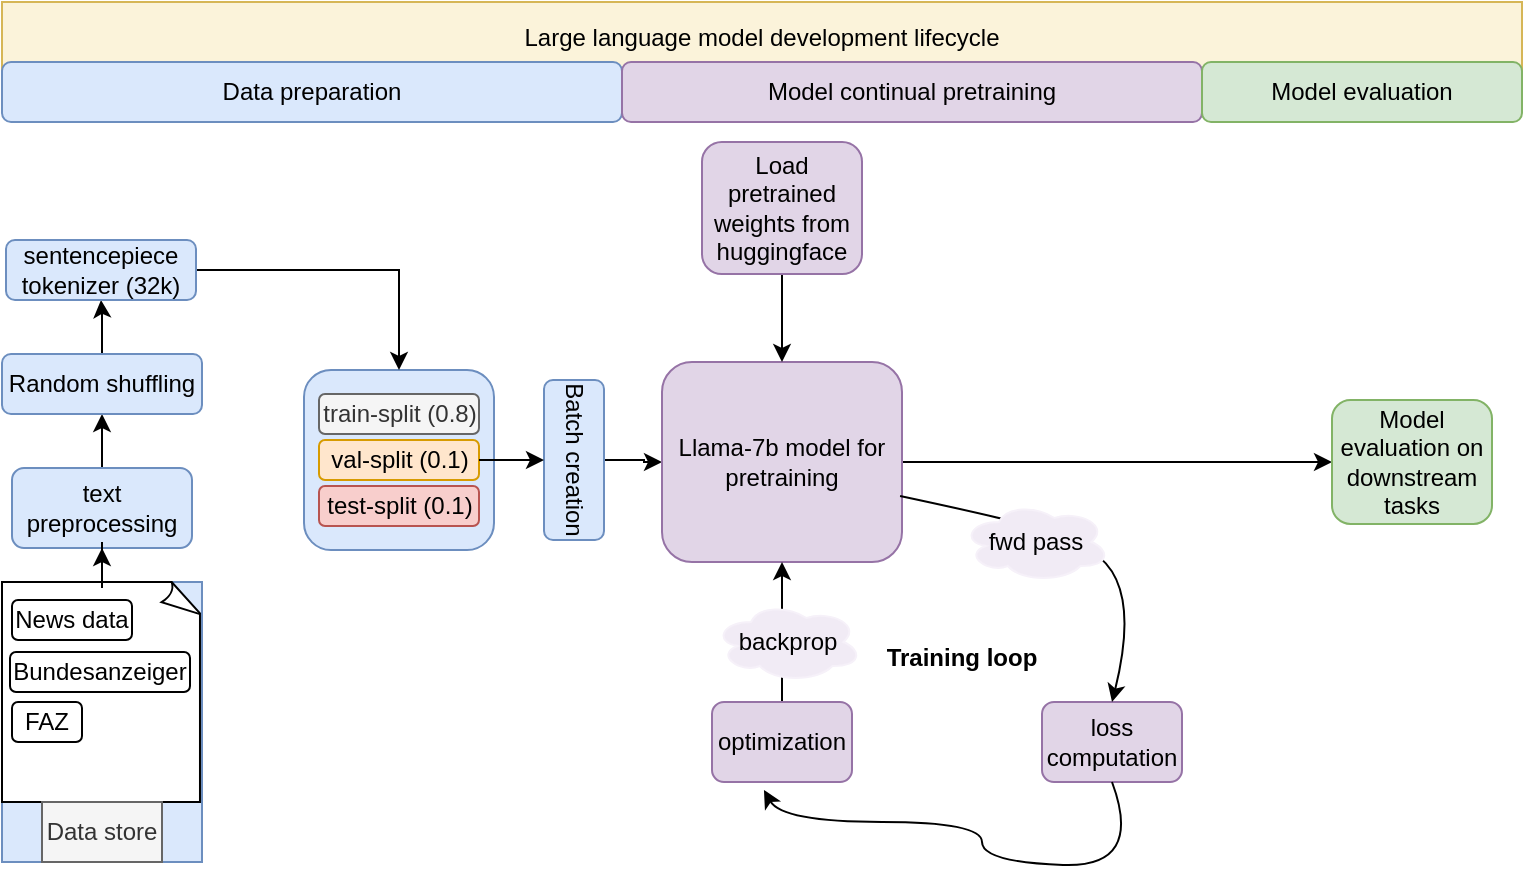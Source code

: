 <mxfile version="22.1.18" type="github" pages="4">
  <diagram name="Page-1" id="IySvEpAe-FdJJma4Mca-">
    <mxGraphModel dx="954" dy="618" grid="1" gridSize="10" guides="1" tooltips="1" connect="1" arrows="1" fold="1" page="1" pageScale="1" pageWidth="850" pageHeight="1100" math="0" shadow="0">
      <root>
        <mxCell id="0" />
        <mxCell id="1" parent="0" />
        <mxCell id="gMrvczcp74hVCznomURD-35" value="" style="edgeStyle=orthogonalEdgeStyle;rounded=0;orthogonalLoop=1;jettySize=auto;html=1;" parent="1" source="gMrvczcp74hVCznomURD-1" target="gMrvczcp74hVCznomURD-13" edge="1">
          <mxGeometry relative="1" as="geometry" />
        </mxCell>
        <mxCell id="gMrvczcp74hVCznomURD-1" value="Batch creation" style="rounded=1;whiteSpace=wrap;html=1;fillColor=#dae8fc;strokeColor=#6c8ebf;rotation=90;" parent="1" vertex="1">
          <mxGeometry x="286" y="434" width="80" height="30" as="geometry" />
        </mxCell>
        <mxCell id="gMrvczcp74hVCznomURD-32" value="" style="edgeStyle=orthogonalEdgeStyle;rounded=0;orthogonalLoop=1;jettySize=auto;html=1;" parent="1" source="gMrvczcp74hVCznomURD-2" target="gMrvczcp74hVCznomURD-12" edge="1">
          <mxGeometry relative="1" as="geometry" />
        </mxCell>
        <mxCell id="gMrvczcp74hVCznomURD-2" value="text preprocessing" style="rounded=1;whiteSpace=wrap;html=1;fillColor=#dae8fc;strokeColor=#6c8ebf;" parent="1" vertex="1">
          <mxGeometry x="45" y="453" width="90" height="40" as="geometry" />
        </mxCell>
        <mxCell id="gMrvczcp74hVCznomURD-11" value="" style="group;fillColor=#dae8fc;strokeColor=#6c8ebf;" parent="1" vertex="1" connectable="0">
          <mxGeometry x="40" y="510" width="100" height="140" as="geometry" />
        </mxCell>
        <mxCell id="gMrvczcp74hVCznomURD-3" value="" style="whiteSpace=wrap;html=1;shape=mxgraph.basic.document" parent="gMrvczcp74hVCznomURD-11" vertex="1">
          <mxGeometry width="100" height="110" as="geometry" />
        </mxCell>
        <mxCell id="gMrvczcp74hVCznomURD-4" value="News data" style="rounded=1;whiteSpace=wrap;html=1;" parent="gMrvczcp74hVCznomURD-11" vertex="1">
          <mxGeometry x="5" y="9" width="60" height="20" as="geometry" />
        </mxCell>
        <mxCell id="gMrvczcp74hVCznomURD-5" value="Bundesanzeiger" style="rounded=1;whiteSpace=wrap;html=1;" parent="gMrvczcp74hVCznomURD-11" vertex="1">
          <mxGeometry x="4" y="35" width="90" height="20" as="geometry" />
        </mxCell>
        <mxCell id="gMrvczcp74hVCznomURD-6" value="FAZ" style="rounded=1;whiteSpace=wrap;html=1;" parent="gMrvczcp74hVCznomURD-11" vertex="1">
          <mxGeometry x="5" y="60" width="35" height="20" as="geometry" />
        </mxCell>
        <mxCell id="gMrvczcp74hVCznomURD-10" value="Data store" style="rounded=0;whiteSpace=wrap;html=1;fillColor=#f5f5f5;fontColor=#333333;strokeColor=#666666;" parent="gMrvczcp74hVCznomURD-11" vertex="1">
          <mxGeometry x="20" y="110" width="60" height="30" as="geometry" />
        </mxCell>
        <mxCell id="gMrvczcp74hVCznomURD-33" value="" style="edgeStyle=orthogonalEdgeStyle;rounded=0;orthogonalLoop=1;jettySize=auto;html=1;" parent="1" source="gMrvczcp74hVCznomURD-12" target="gMrvczcp74hVCznomURD-21" edge="1">
          <mxGeometry relative="1" as="geometry" />
        </mxCell>
        <mxCell id="gMrvczcp74hVCznomURD-12" value="Random shuffling" style="rounded=1;whiteSpace=wrap;html=1;fillColor=#dae8fc;strokeColor=#6c8ebf;" parent="1" vertex="1">
          <mxGeometry x="40" y="396" width="100" height="30" as="geometry" />
        </mxCell>
        <mxCell id="gMrvczcp74hVCznomURD-26" style="edgeStyle=orthogonalEdgeStyle;rounded=0;orthogonalLoop=1;jettySize=auto;html=1;" parent="1" source="gMrvczcp74hVCznomURD-13" target="gMrvczcp74hVCznomURD-14" edge="1">
          <mxGeometry relative="1" as="geometry" />
        </mxCell>
        <mxCell id="gMrvczcp74hVCznomURD-13" value="Llama-7b model for pretraining" style="rounded=1;whiteSpace=wrap;html=1;fillColor=#e1d5e7;strokeColor=#9673a6;" parent="1" vertex="1">
          <mxGeometry x="370" y="400" width="120" height="100" as="geometry" />
        </mxCell>
        <mxCell id="gMrvczcp74hVCznomURD-14" value="Model evaluation on downstream tasks" style="rounded=1;whiteSpace=wrap;html=1;fillColor=#d5e8d4;strokeColor=#82b366;" parent="1" vertex="1">
          <mxGeometry x="705" y="419" width="80" height="62" as="geometry" />
        </mxCell>
        <mxCell id="gMrvczcp74hVCznomURD-15" value="" style="rounded=1;whiteSpace=wrap;html=1;fillColor=#dae8fc;strokeColor=#6c8ebf;" parent="1" vertex="1">
          <mxGeometry x="191" y="404" width="95" height="90" as="geometry" />
        </mxCell>
        <mxCell id="gMrvczcp74hVCznomURD-19" value="" style="group" parent="1" vertex="1" connectable="0">
          <mxGeometry x="198.5" y="416" width="80" height="66" as="geometry" />
        </mxCell>
        <mxCell id="gMrvczcp74hVCznomURD-16" value="train-split (0.8)" style="rounded=1;whiteSpace=wrap;html=1;fillColor=#f5f5f5;strokeColor=#666666;fontColor=#333333;" parent="gMrvczcp74hVCznomURD-19" vertex="1">
          <mxGeometry width="80" height="20" as="geometry" />
        </mxCell>
        <mxCell id="gMrvczcp74hVCznomURD-17" value="val-split (0.1)" style="rounded=1;whiteSpace=wrap;html=1;fillColor=#ffe6cc;strokeColor=#d79b00;" parent="gMrvczcp74hVCznomURD-19" vertex="1">
          <mxGeometry y="23" width="80" height="20" as="geometry" />
        </mxCell>
        <mxCell id="gMrvczcp74hVCznomURD-18" value="test-split (0.1)" style="rounded=1;whiteSpace=wrap;html=1;fillColor=#f8cecc;strokeColor=#b85450;" parent="gMrvczcp74hVCznomURD-19" vertex="1">
          <mxGeometry y="46" width="80" height="20" as="geometry" />
        </mxCell>
        <mxCell id="gMrvczcp74hVCznomURD-34" style="edgeStyle=orthogonalEdgeStyle;rounded=0;orthogonalLoop=1;jettySize=auto;html=1;entryX=0.5;entryY=0;entryDx=0;entryDy=0;" parent="1" source="gMrvczcp74hVCznomURD-21" target="gMrvczcp74hVCznomURD-15" edge="1">
          <mxGeometry relative="1" as="geometry" />
        </mxCell>
        <mxCell id="gMrvczcp74hVCznomURD-21" value="sentencepiece tokenizer (32k)" style="rounded=1;whiteSpace=wrap;html=1;fillColor=#dae8fc;strokeColor=#6c8ebf;" parent="1" vertex="1">
          <mxGeometry x="42" y="339" width="95" height="30" as="geometry" />
        </mxCell>
        <mxCell id="gMrvczcp74hVCznomURD-23" value="" style="edgeStyle=orthogonalEdgeStyle;rounded=0;orthogonalLoop=1;jettySize=auto;html=1;" parent="1" source="gMrvczcp74hVCznomURD-17" target="gMrvczcp74hVCznomURD-1" edge="1">
          <mxGeometry relative="1" as="geometry" />
        </mxCell>
        <mxCell id="gMrvczcp74hVCznomURD-25" value="" style="edgeStyle=orthogonalEdgeStyle;rounded=0;orthogonalLoop=1;jettySize=auto;html=1;" parent="1" source="gMrvczcp74hVCznomURD-24" target="gMrvczcp74hVCznomURD-13" edge="1">
          <mxGeometry relative="1" as="geometry" />
        </mxCell>
        <mxCell id="gMrvczcp74hVCznomURD-24" value="Load pretrained weights from huggingface" style="rounded=1;whiteSpace=wrap;html=1;fillColor=#e1d5e7;strokeColor=#9673a6;" parent="1" vertex="1">
          <mxGeometry x="390" y="290" width="80" height="66" as="geometry" />
        </mxCell>
        <mxCell id="gMrvczcp74hVCznomURD-29" value="" style="edgeStyle=orthogonalEdgeStyle;rounded=0;orthogonalLoop=1;jettySize=auto;html=1;" parent="1" source="gMrvczcp74hVCznomURD-3" target="gMrvczcp74hVCznomURD-2" edge="1">
          <mxGeometry relative="1" as="geometry" />
        </mxCell>
        <mxCell id="gMrvczcp74hVCznomURD-37" value="loss computation" style="rounded=1;whiteSpace=wrap;html=1;fillColor=#e1d5e7;strokeColor=#9673a6;" parent="1" vertex="1">
          <mxGeometry x="560" y="570" width="70" height="40" as="geometry" />
        </mxCell>
        <mxCell id="gMrvczcp74hVCznomURD-44" value="" style="edgeStyle=orthogonalEdgeStyle;rounded=0;orthogonalLoop=1;jettySize=auto;html=1;" parent="1" source="gMrvczcp74hVCznomURD-38" target="gMrvczcp74hVCznomURD-13" edge="1">
          <mxGeometry relative="1" as="geometry" />
        </mxCell>
        <mxCell id="gMrvczcp74hVCznomURD-38" value="optimization" style="rounded=1;whiteSpace=wrap;html=1;fillColor=#e1d5e7;strokeColor=#9673a6;" parent="1" vertex="1">
          <mxGeometry x="395" y="570" width="70" height="40" as="geometry" />
        </mxCell>
        <mxCell id="gMrvczcp74hVCznomURD-41" value="" style="curved=1;endArrow=classic;html=1;rounded=0;entryX=0.5;entryY=0;entryDx=0;entryDy=0;exitX=0.992;exitY=0.67;exitDx=0;exitDy=0;exitPerimeter=0;" parent="1" source="gMrvczcp74hVCznomURD-13" target="gMrvczcp74hVCznomURD-37" edge="1">
          <mxGeometry width="50" height="50" relative="1" as="geometry">
            <mxPoint x="400" y="540" as="sourcePoint" />
            <mxPoint x="450" y="490" as="targetPoint" />
            <Array as="points">
              <mxPoint x="550" y="480" />
              <mxPoint x="580" y="490" />
              <mxPoint x="570" y="490" />
              <mxPoint x="560" y="480" />
              <mxPoint x="610" y="510" />
            </Array>
          </mxGeometry>
        </mxCell>
        <mxCell id="gMrvczcp74hVCznomURD-43" value="" style="curved=1;endArrow=classic;html=1;rounded=0;entryX=0.371;entryY=1.1;entryDx=0;entryDy=0;exitX=0.5;exitY=1;exitDx=0;exitDy=0;entryPerimeter=0;" parent="1" source="gMrvczcp74hVCznomURD-37" target="gMrvczcp74hVCznomURD-38" edge="1">
          <mxGeometry width="50" height="50" relative="1" as="geometry">
            <mxPoint x="550" y="640" as="sourcePoint" />
            <mxPoint x="646" y="723" as="targetPoint" />
            <Array as="points">
              <mxPoint x="611" y="653" />
              <mxPoint x="530" y="650" />
              <mxPoint x="530" y="630" />
              <mxPoint x="430" y="630" />
            </Array>
          </mxGeometry>
        </mxCell>
        <mxCell id="gMrvczcp74hVCznomURD-45" value="fwd pass" style="ellipse;shape=cloud;whiteSpace=wrap;html=1;fillColor=#f1ebf5;strokeColor=#f6f1f9;" parent="1" vertex="1">
          <mxGeometry x="520" y="470" width="74" height="40" as="geometry" />
        </mxCell>
        <mxCell id="gMrvczcp74hVCznomURD-46" value="backprop" style="ellipse;shape=cloud;whiteSpace=wrap;html=1;fillColor=#f1ebf5;strokeColor=#f6f1f9;" parent="1" vertex="1">
          <mxGeometry x="396" y="520" width="74" height="40" as="geometry" />
        </mxCell>
        <mxCell id="gMrvczcp74hVCznomURD-51" value="&lt;b&gt;Training loop&lt;/b&gt;" style="text;html=1;strokeColor=none;fillColor=none;align=center;verticalAlign=middle;whiteSpace=wrap;rounded=0;" parent="1" vertex="1">
          <mxGeometry x="480" y="525" width="80" height="45" as="geometry" />
        </mxCell>
        <mxCell id="gMrvczcp74hVCznomURD-54" value="Large language model development lifecycle" style="rounded=0;whiteSpace=wrap;html=1;fillColor=#fbf3da;strokeColor=#d6b656;" parent="1" vertex="1">
          <mxGeometry x="40" y="220" width="760" height="35" as="geometry" />
        </mxCell>
        <mxCell id="gMrvczcp74hVCznomURD-55" value="Data preparation" style="rounded=1;whiteSpace=wrap;html=1;fillColor=#dae8fc;strokeColor=#6c8ebf;" parent="1" vertex="1">
          <mxGeometry x="40" y="250" width="310" height="30" as="geometry" />
        </mxCell>
        <mxCell id="gMrvczcp74hVCznomURD-56" value="Model continual pretraining" style="rounded=1;whiteSpace=wrap;html=1;fillColor=#e1d5e7;strokeColor=#9673a6;" parent="1" vertex="1">
          <mxGeometry x="350" y="250" width="290" height="30" as="geometry" />
        </mxCell>
        <mxCell id="gMrvczcp74hVCznomURD-57" value="Model evaluation" style="rounded=1;whiteSpace=wrap;html=1;fillColor=#d5e8d4;strokeColor=#82b366;" parent="1" vertex="1">
          <mxGeometry x="640" y="250" width="160" height="30" as="geometry" />
        </mxCell>
      </root>
    </mxGraphModel>
  </diagram>
  <diagram id="VhU0kenX7d5pK0Y0SLSK" name="Page-2">
    <mxGraphModel dx="954" dy="618" grid="1" gridSize="10" guides="1" tooltips="1" connect="1" arrows="1" fold="1" page="1" pageScale="1" pageWidth="850" pageHeight="1100" math="0" shadow="0">
      <root>
        <mxCell id="0" />
        <mxCell id="1" parent="0" />
        <mxCell id="w36MJGWVKzYjhwWvzskw-1" value="bugs/new requirements" style="rounded=1;whiteSpace=wrap;html=1;fillColor=#dae8fc;strokeColor=#6c8ebf;" parent="1" vertex="1">
          <mxGeometry x="305" y="410" width="120" height="30" as="geometry" />
        </mxCell>
        <mxCell id="w36MJGWVKzYjhwWvzskw-12" value="" style="edgeStyle=orthogonalEdgeStyle;rounded=0;orthogonalLoop=1;jettySize=auto;html=1;" parent="1" source="w36MJGWVKzYjhwWvzskw-2" target="w36MJGWVKzYjhwWvzskw-7" edge="1">
          <mxGeometry relative="1" as="geometry" />
        </mxCell>
        <mxCell id="w36MJGWVKzYjhwWvzskw-2" value="deployment" style="shape=step;perimeter=stepPerimeter;whiteSpace=wrap;html=1;fixedSize=1;fillColor=#fff2cc;strokeColor=#d6b656;" parent="1" vertex="1">
          <mxGeometry x="379" y="480" width="110" height="30" as="geometry" />
        </mxCell>
        <mxCell id="w36MJGWVKzYjhwWvzskw-4" value="development" style="shape=step;perimeter=stepPerimeter;whiteSpace=wrap;html=1;fixedSize=1;fillColor=#fff2cc;strokeColor=#d6b656;" parent="1" vertex="1">
          <mxGeometry x="158" y="480" width="110" height="30" as="geometry" />
        </mxCell>
        <mxCell id="w36MJGWVKzYjhwWvzskw-6" value="Production" style="swimlane;whiteSpace=wrap;html=1;startSize=20;fillColor=#f8cecc;strokeColor=#b85450;" parent="1" vertex="1">
          <mxGeometry x="500" y="455" width="111" height="80" as="geometry" />
        </mxCell>
        <mxCell id="w36MJGWVKzYjhwWvzskw-7" value="should be live 24/7" style="text;html=1;strokeColor=#9673a6;fillColor=#e1d5e7;align=center;verticalAlign=middle;whiteSpace=wrap;rounded=0;" parent="w36MJGWVKzYjhwWvzskw-6" vertex="1">
          <mxGeometry x="25.5" y="35" width="60" height="30" as="geometry" />
        </mxCell>
        <mxCell id="w36MJGWVKzYjhwWvzskw-8" value="" style="curved=1;endArrow=classic;html=1;rounded=0;exitX=0.5;exitY=0;exitDx=0;exitDy=0;entryX=0;entryY=0.5;entryDx=0;entryDy=0;" parent="1" source="w36MJGWVKzYjhwWvzskw-6" target="w36MJGWVKzYjhwWvzskw-4" edge="1">
          <mxGeometry width="50" height="50" relative="1" as="geometry">
            <mxPoint x="400" y="442" as="sourcePoint" />
            <mxPoint x="100" y="480" as="targetPoint" />
            <Array as="points">
              <mxPoint x="420" y="440" />
              <mxPoint x="260" y="450" />
              <mxPoint x="20" y="480" />
            </Array>
          </mxGeometry>
        </mxCell>
        <mxCell id="w36MJGWVKzYjhwWvzskw-9" value="testing" style="shape=step;perimeter=stepPerimeter;whiteSpace=wrap;html=1;fixedSize=1;fillColor=#fff2cc;strokeColor=#d6b656;" parent="1" vertex="1">
          <mxGeometry x="270" y="480" width="110" height="30" as="geometry" />
        </mxCell>
        <mxCell id="jpaAR6_0hE21Yia7JtqN-1" value="" style="rounded=1;whiteSpace=wrap;html=1;" parent="1" vertex="1">
          <mxGeometry x="360" y="450" width="120" height="60" as="geometry" />
        </mxCell>
      </root>
    </mxGraphModel>
  </diagram>
  <diagram id="lHFg8uuza7OuuN9KAxr2" name="Page-3">
    <mxGraphModel dx="954" dy="618" grid="1" gridSize="10" guides="1" tooltips="1" connect="1" arrows="1" fold="1" page="1" pageScale="1" pageWidth="850" pageHeight="1100" math="0" shadow="0">
      <root>
        <mxCell id="0" />
        <mxCell id="1" parent="0" />
        <mxCell id="KxiuLjv18NoSmCndW4R5-7" style="edgeStyle=orthogonalEdgeStyle;rounded=0;orthogonalLoop=1;jettySize=auto;html=1;entryX=0;entryY=0.5;entryDx=0;entryDy=0;" parent="1" source="KxiuLjv18NoSmCndW4R5-1" target="KxiuLjv18NoSmCndW4R5-2" edge="1">
          <mxGeometry relative="1" as="geometry" />
        </mxCell>
        <mxCell id="KxiuLjv18NoSmCndW4R5-1" value="Data preprocessing" style="rounded=1;whiteSpace=wrap;html=1;fillColor=#dae8fc;strokeColor=#6c8ebf;" parent="1" vertex="1">
          <mxGeometry x="90" y="580" width="150" height="30" as="geometry" />
        </mxCell>
        <mxCell id="KxiuLjv18NoSmCndW4R5-8" style="edgeStyle=orthogonalEdgeStyle;rounded=0;orthogonalLoop=1;jettySize=auto;html=1;entryX=0;entryY=0.5;entryDx=0;entryDy=0;" parent="1" source="KxiuLjv18NoSmCndW4R5-2" target="KxiuLjv18NoSmCndW4R5-6" edge="1">
          <mxGeometry relative="1" as="geometry" />
        </mxCell>
        <mxCell id="KxiuLjv18NoSmCndW4R5-2" value="Model training" style="rounded=1;whiteSpace=wrap;html=1;fillColor=#dae8fc;strokeColor=#6c8ebf;" parent="1" vertex="1">
          <mxGeometry x="270" y="580" width="150" height="30" as="geometry" />
        </mxCell>
        <mxCell id="KxiuLjv18NoSmCndW4R5-3" value="App deployment" style="rounded=1;whiteSpace=wrap;html=1;fillColor=#dae8fc;strokeColor=#6c8ebf;" parent="1" vertex="1">
          <mxGeometry x="630" y="580" width="150" height="30" as="geometry" />
        </mxCell>
        <mxCell id="KxiuLjv18NoSmCndW4R5-4" value="" style="curved=1;endArrow=classic;html=1;rounded=0;" parent="1" edge="1">
          <mxGeometry width="50" height="50" relative="1" as="geometry">
            <mxPoint x="400" y="560" as="sourcePoint" />
            <mxPoint x="800" y="610" as="targetPoint" />
            <Array as="points">
              <mxPoint x="470" y="560" />
              <mxPoint x="760" y="560" />
              <mxPoint x="810" y="580" />
            </Array>
          </mxGeometry>
        </mxCell>
        <mxCell id="KxiuLjv18NoSmCndW4R5-5" value="" style="curved=1;endArrow=classic;html=1;rounded=0;" parent="1" edge="1">
          <mxGeometry width="50" height="50" relative="1" as="geometry">
            <mxPoint x="470" y="560" as="sourcePoint" />
            <mxPoint x="70" y="610" as="targetPoint" />
            <Array as="points">
              <mxPoint x="400" y="560" />
              <mxPoint x="110" y="560" />
              <mxPoint x="60" y="580" />
            </Array>
          </mxGeometry>
        </mxCell>
        <mxCell id="KxiuLjv18NoSmCndW4R5-9" style="edgeStyle=orthogonalEdgeStyle;rounded=0;orthogonalLoop=1;jettySize=auto;html=1;" parent="1" source="KxiuLjv18NoSmCndW4R5-6" target="KxiuLjv18NoSmCndW4R5-3" edge="1">
          <mxGeometry relative="1" as="geometry" />
        </mxCell>
        <mxCell id="KxiuLjv18NoSmCndW4R5-6" value="App development" style="rounded=1;whiteSpace=wrap;html=1;fillColor=#dae8fc;strokeColor=#6c8ebf;" parent="1" vertex="1">
          <mxGeometry x="450" y="580" width="150" height="30" as="geometry" />
        </mxCell>
        <mxCell id="KxiuLjv18NoSmCndW4R5-12" style="edgeStyle=orthogonalEdgeStyle;rounded=0;orthogonalLoop=1;jettySize=auto;html=1;" parent="1" source="KxiuLjv18NoSmCndW4R5-10" edge="1">
          <mxGeometry relative="1" as="geometry">
            <mxPoint x="410" y="560" as="targetPoint" />
          </mxGeometry>
        </mxCell>
        <mxCell id="KxiuLjv18NoSmCndW4R5-10" value="Automation using github action" style="rounded=1;whiteSpace=wrap;html=1;fillColor=#fff2cc;strokeColor=#d6b656;" parent="1" vertex="1">
          <mxGeometry x="190" y="510" width="440" height="30" as="geometry" />
        </mxCell>
      </root>
    </mxGraphModel>
  </diagram>
  <diagram id="-MMizlCMT1Kvn06NCW5a" name="Page-4">
    <mxGraphModel dx="867" dy="562" grid="1" gridSize="10" guides="1" tooltips="1" connect="1" arrows="1" fold="1" page="1" pageScale="1" pageWidth="850" pageHeight="1100" math="0" shadow="0">
      <root>
        <mxCell id="0" />
        <mxCell id="1" parent="0" />
        <mxCell id="n-5a_3RS80aOlKYjF3Cu-2" value="Batch creation" style="rounded=1;whiteSpace=wrap;html=1;fillColor=#dae8fc;strokeColor=#6c8ebf;rotation=90;" vertex="1" parent="1">
          <mxGeometry x="286" y="406" width="80" height="30" as="geometry" />
        </mxCell>
        <mxCell id="n-5a_3RS80aOlKYjF3Cu-3" value="" style="edgeStyle=orthogonalEdgeStyle;rounded=0;orthogonalLoop=1;jettySize=auto;html=1;" edge="1" parent="1" source="n-5a_3RS80aOlKYjF3Cu-4" target="n-5a_3RS80aOlKYjF3Cu-6">
          <mxGeometry relative="1" as="geometry" />
        </mxCell>
        <mxCell id="n-5a_3RS80aOlKYjF3Cu-4" value="text preprocessing" style="rounded=1;whiteSpace=wrap;html=1;fillColor=#dae8fc;strokeColor=#6c8ebf;" vertex="1" parent="1">
          <mxGeometry x="52.5" y="420" width="90" height="40" as="geometry" />
        </mxCell>
        <mxCell id="n-5a_3RS80aOlKYjF3Cu-5" value="" style="edgeStyle=orthogonalEdgeStyle;rounded=0;orthogonalLoop=1;jettySize=auto;html=1;" edge="1" parent="1" source="n-5a_3RS80aOlKYjF3Cu-6" target="n-5a_3RS80aOlKYjF3Cu-16">
          <mxGeometry relative="1" as="geometry" />
        </mxCell>
        <mxCell id="n-5a_3RS80aOlKYjF3Cu-6" value="Random shuffling" style="rounded=1;whiteSpace=wrap;html=1;fillColor=#dae8fc;strokeColor=#6c8ebf;" vertex="1" parent="1">
          <mxGeometry x="47.5" y="363" width="100" height="30" as="geometry" />
        </mxCell>
        <mxCell id="n-5a_3RS80aOlKYjF3Cu-7" style="edgeStyle=orthogonalEdgeStyle;rounded=0;orthogonalLoop=1;jettySize=auto;html=1;" edge="1" parent="1" source="n-5a_3RS80aOlKYjF3Cu-8" target="n-5a_3RS80aOlKYjF3Cu-9">
          <mxGeometry relative="1" as="geometry">
            <Array as="points">
              <mxPoint x="550" y="328" />
              <mxPoint x="550" y="328" />
            </Array>
          </mxGeometry>
        </mxCell>
        <mxCell id="n-5a_3RS80aOlKYjF3Cu-8" value="Encoder model" style="rounded=1;whiteSpace=wrap;html=1;fillColor=#e1d5e7;strokeColor=#9673a6;" vertex="1" parent="1">
          <mxGeometry x="377.5" y="297" width="120" height="100" as="geometry" />
        </mxCell>
        <mxCell id="n-5a_3RS80aOlKYjF3Cu-9" value="Model evaluation on test data" style="rounded=1;whiteSpace=wrap;html=1;fillColor=#d5e8d4;strokeColor=#82b366;" vertex="1" parent="1">
          <mxGeometry x="690" y="297" width="80" height="62" as="geometry" />
        </mxCell>
        <mxCell id="n-5a_3RS80aOlKYjF3Cu-10" value="" style="rounded=1;whiteSpace=wrap;html=1;fillColor=#dae8fc;strokeColor=#6c8ebf;" vertex="1" parent="1">
          <mxGeometry x="177.5" y="376" width="95" height="90" as="geometry" />
        </mxCell>
        <mxCell id="n-5a_3RS80aOlKYjF3Cu-11" value="" style="group" vertex="1" connectable="0" parent="1">
          <mxGeometry x="185" y="388" width="80" height="66" as="geometry" />
        </mxCell>
        <mxCell id="n-5a_3RS80aOlKYjF3Cu-12" value="train-split (0.8)" style="rounded=1;whiteSpace=wrap;html=1;fillColor=#f5f5f5;strokeColor=#666666;fontColor=#333333;" vertex="1" parent="n-5a_3RS80aOlKYjF3Cu-11">
          <mxGeometry width="80" height="20" as="geometry" />
        </mxCell>
        <mxCell id="n-5a_3RS80aOlKYjF3Cu-13" value="val-split (0.1)" style="rounded=1;whiteSpace=wrap;html=1;fillColor=#ffe6cc;strokeColor=#d79b00;" vertex="1" parent="n-5a_3RS80aOlKYjF3Cu-11">
          <mxGeometry y="23" width="80" height="20" as="geometry" />
        </mxCell>
        <mxCell id="n-5a_3RS80aOlKYjF3Cu-14" value="test-split (0.1)" style="rounded=1;whiteSpace=wrap;html=1;fillColor=#f8cecc;strokeColor=#b85450;" vertex="1" parent="n-5a_3RS80aOlKYjF3Cu-11">
          <mxGeometry y="46" width="80" height="20" as="geometry" />
        </mxCell>
        <mxCell id="n-5a_3RS80aOlKYjF3Cu-15" style="edgeStyle=orthogonalEdgeStyle;rounded=0;orthogonalLoop=1;jettySize=auto;html=1;entryX=0.5;entryY=0;entryDx=0;entryDy=0;" edge="1" parent="1" source="n-5a_3RS80aOlKYjF3Cu-16" target="n-5a_3RS80aOlKYjF3Cu-10">
          <mxGeometry relative="1" as="geometry" />
        </mxCell>
        <mxCell id="n-5a_3RS80aOlKYjF3Cu-16" value="tokenizer" style="rounded=1;whiteSpace=wrap;html=1;fillColor=#dae8fc;strokeColor=#6c8ebf;" vertex="1" parent="1">
          <mxGeometry x="49.5" y="306" width="95" height="30" as="geometry" />
        </mxCell>
        <mxCell id="n-5a_3RS80aOlKYjF3Cu-17" value="" style="edgeStyle=orthogonalEdgeStyle;rounded=0;orthogonalLoop=1;jettySize=auto;html=1;" edge="1" parent="1" source="n-5a_3RS80aOlKYjF3Cu-13" target="n-5a_3RS80aOlKYjF3Cu-2">
          <mxGeometry relative="1" as="geometry" />
        </mxCell>
        <mxCell id="n-5a_3RS80aOlKYjF3Cu-19" value="loss computation" style="rounded=1;whiteSpace=wrap;html=1;fillColor=#e1d5e7;strokeColor=#9673a6;" vertex="1" parent="1">
          <mxGeometry x="567.5" y="467" width="70" height="40" as="geometry" />
        </mxCell>
        <mxCell id="n-5a_3RS80aOlKYjF3Cu-20" value="" style="edgeStyle=orthogonalEdgeStyle;rounded=0;orthogonalLoop=1;jettySize=auto;html=1;" edge="1" parent="1" source="n-5a_3RS80aOlKYjF3Cu-21" target="n-5a_3RS80aOlKYjF3Cu-8">
          <mxGeometry relative="1" as="geometry" />
        </mxCell>
        <mxCell id="n-5a_3RS80aOlKYjF3Cu-21" value="optimization" style="rounded=1;whiteSpace=wrap;html=1;fillColor=#e1d5e7;strokeColor=#9673a6;" vertex="1" parent="1">
          <mxGeometry x="402.5" y="467" width="70" height="40" as="geometry" />
        </mxCell>
        <mxCell id="n-5a_3RS80aOlKYjF3Cu-22" value="" style="curved=1;endArrow=classic;html=1;rounded=0;entryX=0.5;entryY=0;entryDx=0;entryDy=0;exitX=0.992;exitY=0.67;exitDx=0;exitDy=0;exitPerimeter=0;" edge="1" parent="1" source="n-5a_3RS80aOlKYjF3Cu-8" target="n-5a_3RS80aOlKYjF3Cu-19">
          <mxGeometry width="50" height="50" relative="1" as="geometry">
            <mxPoint x="407.5" y="437" as="sourcePoint" />
            <mxPoint x="457.5" y="387" as="targetPoint" />
            <Array as="points">
              <mxPoint x="557.5" y="377" />
              <mxPoint x="587.5" y="387" />
              <mxPoint x="577.5" y="387" />
              <mxPoint x="567.5" y="377" />
              <mxPoint x="617.5" y="407" />
            </Array>
          </mxGeometry>
        </mxCell>
        <mxCell id="n-5a_3RS80aOlKYjF3Cu-23" value="" style="curved=1;endArrow=classic;html=1;rounded=0;entryX=0.371;entryY=1.1;entryDx=0;entryDy=0;exitX=0.5;exitY=1;exitDx=0;exitDy=0;entryPerimeter=0;" edge="1" parent="1" source="n-5a_3RS80aOlKYjF3Cu-19" target="n-5a_3RS80aOlKYjF3Cu-21">
          <mxGeometry width="50" height="50" relative="1" as="geometry">
            <mxPoint x="557.5" y="537" as="sourcePoint" />
            <mxPoint x="653.5" y="620" as="targetPoint" />
            <Array as="points">
              <mxPoint x="618.5" y="550" />
              <mxPoint x="537.5" y="547" />
              <mxPoint x="537.5" y="527" />
              <mxPoint x="437.5" y="527" />
            </Array>
          </mxGeometry>
        </mxCell>
        <mxCell id="n-5a_3RS80aOlKYjF3Cu-24" value="fwd pass" style="ellipse;shape=cloud;whiteSpace=wrap;html=1;fillColor=#f1ebf5;strokeColor=#f6f1f9;" vertex="1" parent="1">
          <mxGeometry x="527.5" y="367" width="74" height="40" as="geometry" />
        </mxCell>
        <mxCell id="n-5a_3RS80aOlKYjF3Cu-25" value="backprop" style="ellipse;shape=cloud;whiteSpace=wrap;html=1;fillColor=#f1ebf5;strokeColor=#f6f1f9;" vertex="1" parent="1">
          <mxGeometry x="403.5" y="417" width="74" height="40" as="geometry" />
        </mxCell>
        <mxCell id="n-5a_3RS80aOlKYjF3Cu-26" value="&lt;b&gt;Training loop&lt;/b&gt;" style="text;html=1;strokeColor=none;fillColor=none;align=center;verticalAlign=middle;whiteSpace=wrap;rounded=0;" vertex="1" parent="1">
          <mxGeometry x="487.5" y="422" width="80" height="45" as="geometry" />
        </mxCell>
        <mxCell id="n-5a_3RS80aOlKYjF3Cu-27" value="Recommender system development lifecycle" style="rounded=0;whiteSpace=wrap;html=1;fillColor=#fbf3da;strokeColor=#d6b656;" vertex="1" parent="1">
          <mxGeometry x="40" y="220" width="760" height="35" as="geometry" />
        </mxCell>
        <mxCell id="n-5a_3RS80aOlKYjF3Cu-28" value="Data preparation" style="rounded=1;whiteSpace=wrap;html=1;fillColor=#dae8fc;strokeColor=#6c8ebf;" vertex="1" parent="1">
          <mxGeometry x="40" y="250" width="310" height="30" as="geometry" />
        </mxCell>
        <mxCell id="n-5a_3RS80aOlKYjF3Cu-29" value="Model training" style="rounded=1;whiteSpace=wrap;html=1;fillColor=#e1d5e7;strokeColor=#9673a6;" vertex="1" parent="1">
          <mxGeometry x="350" y="250" width="290" height="30" as="geometry" />
        </mxCell>
        <mxCell id="n-5a_3RS80aOlKYjF3Cu-30" value="Model evaluation" style="rounded=1;whiteSpace=wrap;html=1;fillColor=#d5e8d4;strokeColor=#82b366;" vertex="1" parent="1">
          <mxGeometry x="640" y="250" width="160" height="30" as="geometry" />
        </mxCell>
        <mxCell id="n-5a_3RS80aOlKYjF3Cu-34" value="" style="endArrow=classic;html=1;rounded=0;exitX=0.5;exitY=0;exitDx=0;exitDy=0;entryX=0.5;entryY=1;entryDx=0;entryDy=0;" edge="1" parent="1" source="n-5a_3RS80aOlKYjF3Cu-33" target="n-5a_3RS80aOlKYjF3Cu-4">
          <mxGeometry width="50" height="50" relative="1" as="geometry">
            <mxPoint x="407.5" y="497" as="sourcePoint" />
            <mxPoint x="457.5" y="447" as="targetPoint" />
          </mxGeometry>
        </mxCell>
        <mxCell id="n-5a_3RS80aOlKYjF3Cu-35" style="edgeStyle=orthogonalEdgeStyle;rounded=0;orthogonalLoop=1;jettySize=auto;html=1;entryX=0.025;entryY=0.43;entryDx=0;entryDy=0;entryPerimeter=0;" edge="1" parent="1" source="n-5a_3RS80aOlKYjF3Cu-2" target="n-5a_3RS80aOlKYjF3Cu-8">
          <mxGeometry relative="1" as="geometry">
            <Array as="points">
              <mxPoint x="327.5" y="340" />
            </Array>
          </mxGeometry>
        </mxCell>
        <mxCell id="n-5a_3RS80aOlKYjF3Cu-38" value="" style="group" vertex="1" connectable="0" parent="1">
          <mxGeometry x="47.5" y="490" width="100" height="20" as="geometry" />
        </mxCell>
        <mxCell id="n-5a_3RS80aOlKYjF3Cu-31" value="" style="group" vertex="1" connectable="0" parent="n-5a_3RS80aOlKYjF3Cu-38">
          <mxGeometry width="100" height="20" as="geometry" />
        </mxCell>
        <mxCell id="n-5a_3RS80aOlKYjF3Cu-32" value="" style="group;fillColor=#dae8fc;strokeColor=#6c8ebf;container=0;" vertex="1" connectable="0" parent="n-5a_3RS80aOlKYjF3Cu-31">
          <mxGeometry width="100" height="20" as="geometry" />
        </mxCell>
        <mxCell id="n-5a_3RS80aOlKYjF3Cu-33" value="Data store" style="rounded=0;whiteSpace=wrap;html=1;fillColor=#f5f5f5;fontColor=#333333;strokeColor=#666666;" vertex="1" parent="n-5a_3RS80aOlKYjF3Cu-38">
          <mxGeometry x="20.5" width="60" height="20" as="geometry" />
        </mxCell>
      </root>
    </mxGraphModel>
  </diagram>
</mxfile>
